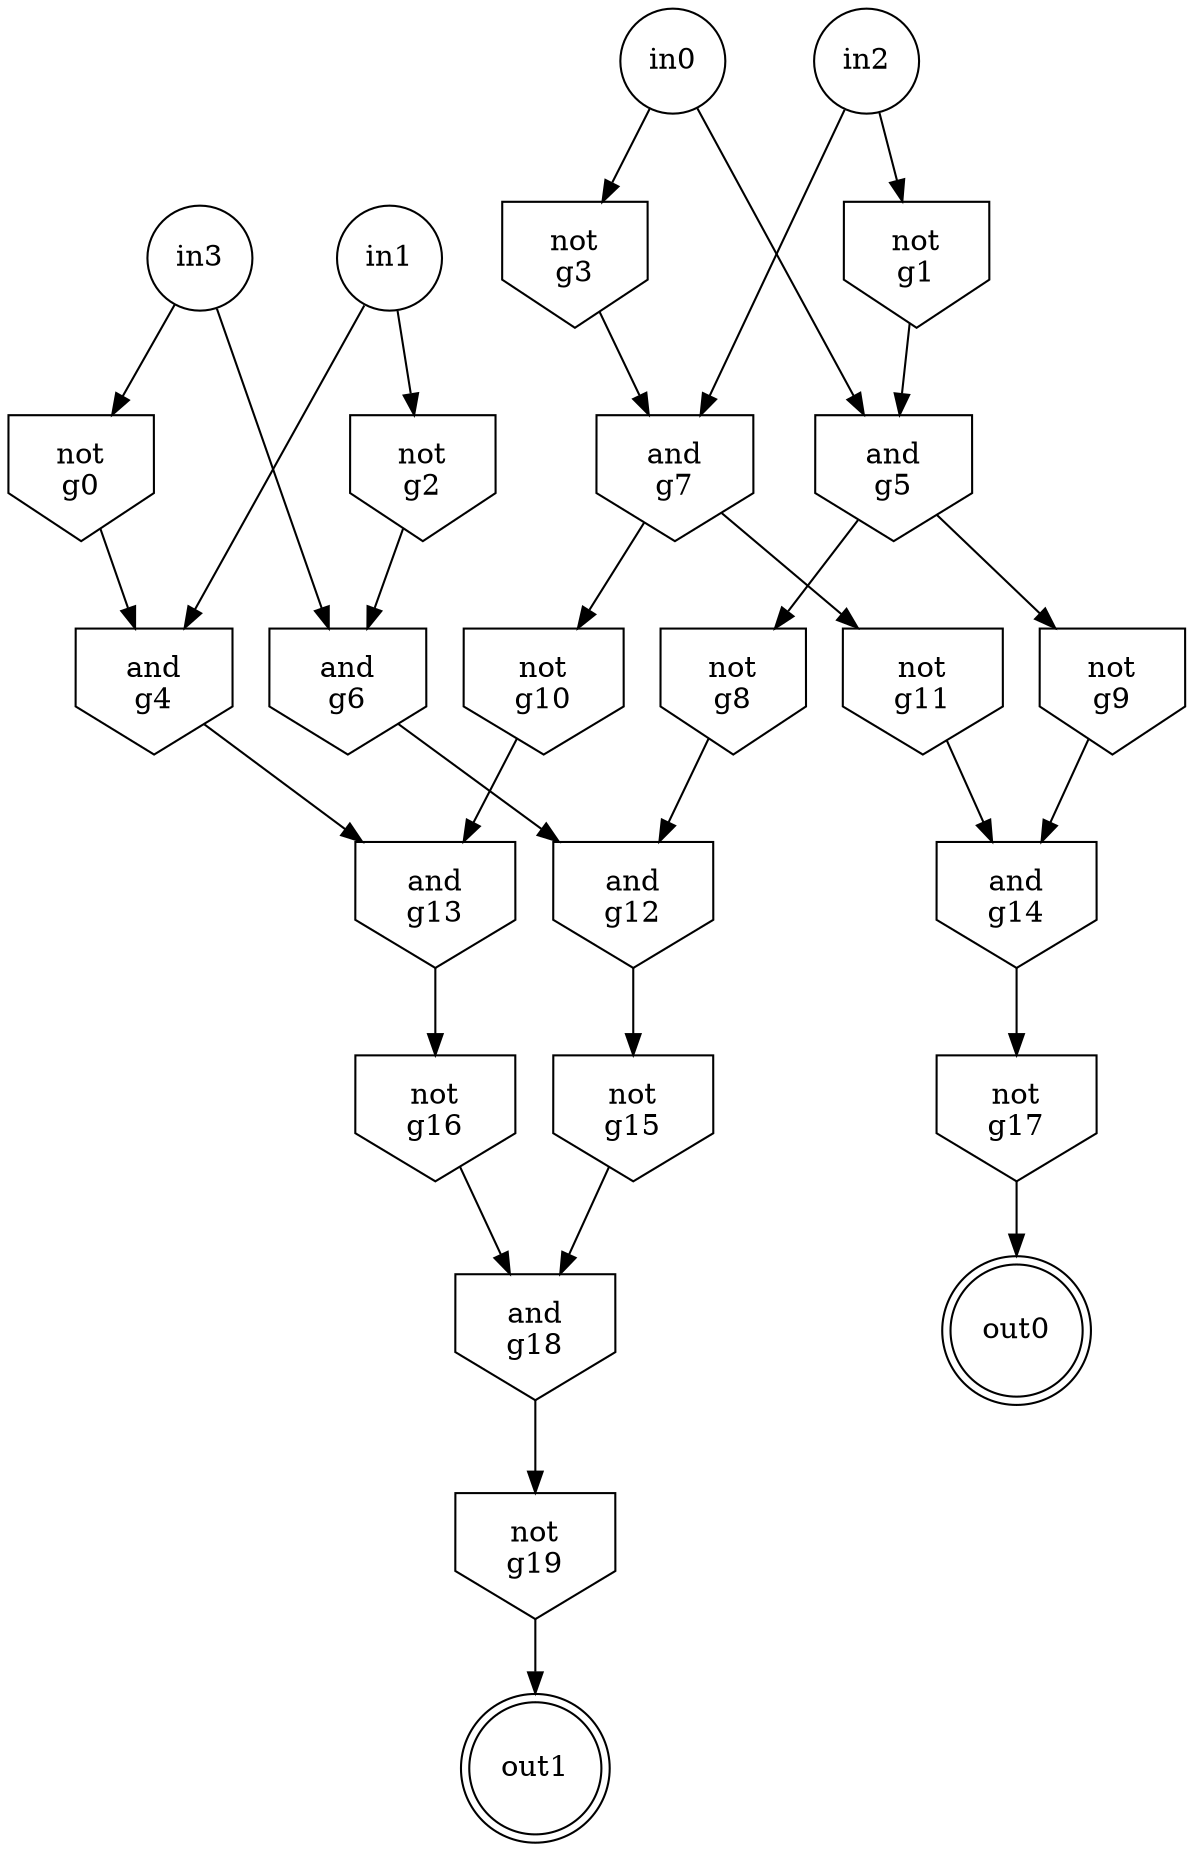 strict digraph "" {
in3 [label="in3", shape=circle];
in2 [label="in2", shape=circle];
in1 [label="in1", shape=circle];
in0 [label="in0", shape=circle];
g0 [label="not\ng0", shape=invhouse];
g1 [label="not\ng1", shape=invhouse];
g2 [label="not\ng2", shape=invhouse];
g3 [label="not\ng3", shape=invhouse];
g4 [label="and\ng4", shape=invhouse];
g5 [label="and\ng5", shape=invhouse];
g6 [label="and\ng6", shape=invhouse];
g7 [label="and\ng7", shape=invhouse];
g8 [label="not\ng8", shape=invhouse];
g9 [label="not\ng9", shape=invhouse];
g10 [label="not\ng10", shape=invhouse];
g11 [label="not\ng11", shape=invhouse];
g12 [label="and\ng12", shape=invhouse];
g13 [label="and\ng13", shape=invhouse];
g14 [label="and\ng14", shape=invhouse];
g15 [label="not\ng15", shape=invhouse];
g16 [label="not\ng16", shape=invhouse];
g17 [label="not\ng17", shape=invhouse];
g18 [label="and\ng18", shape=invhouse];
out0 [label="out0", shape=doublecircle];
g19 [label="not\ng19", shape=invhouse];
out1 [label="out1", shape=doublecircle];
in3 -> g6;
in3 -> g0;
in2 -> g1;
in2 -> g7;
in1 -> g2;
in1 -> g4;
in0 -> g5;
in0 -> g3;
g0 -> g4;
g1 -> g5;
g2 -> g6;
g3 -> g7;
g4 -> g13;
g5 -> g8;
g5 -> g9;
g6 -> g12;
g7 -> g10;
g7 -> g11;
g8 -> g12;
g9 -> g14;
g10 -> g13;
g11 -> g14;
g12 -> g15;
g13 -> g16;
g14 -> g17;
g15 -> g18;
g16 -> g18;
g17 -> out0;
g18 -> g19;
g19 -> out1;
}
